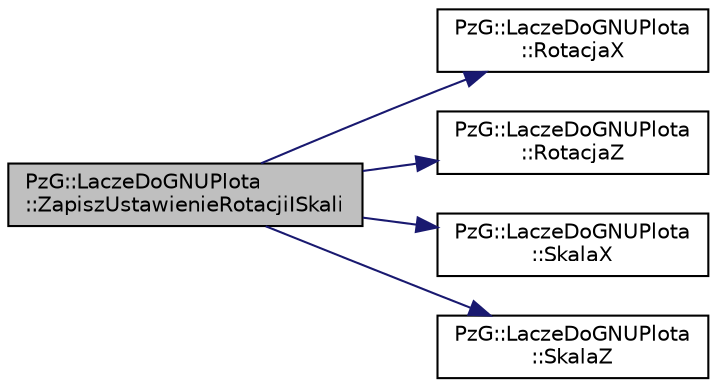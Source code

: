 digraph "PzG::LaczeDoGNUPlota::ZapiszUstawienieRotacjiISkali"
{
 // LATEX_PDF_SIZE
  edge [fontname="Helvetica",fontsize="10",labelfontname="Helvetica",labelfontsize="10"];
  node [fontname="Helvetica",fontsize="10",shape=record];
  rankdir="LR";
  Node1 [label="PzG::LaczeDoGNUPlota\l::ZapiszUstawienieRotacjiISkali",height=0.2,width=0.4,color="black", fillcolor="grey75", style="filled", fontcolor="black",tooltip="Tworzy polecenie ustawiające punkt obserwacji."];
  Node1 -> Node2 [color="midnightblue",fontsize="10",style="solid",fontname="Helvetica"];
  Node2 [label="PzG::LaczeDoGNUPlota\l::RotacjaX",height=0.2,width=0.4,color="black", fillcolor="white", style="filled",URL="$class_pz_g_1_1_lacze_do_g_n_u_plota.html#addf0b844f626f3f5220de70efcbbdbb3",tooltip="Wartość kąta rotacji względem osi OX."];
  Node1 -> Node3 [color="midnightblue",fontsize="10",style="solid",fontname="Helvetica"];
  Node3 [label="PzG::LaczeDoGNUPlota\l::RotacjaZ",height=0.2,width=0.4,color="black", fillcolor="white", style="filled",URL="$class_pz_g_1_1_lacze_do_g_n_u_plota.html#a9dac73754fab10644b287756003e9c79",tooltip="Wartość kąta rotacji względem osi OZ."];
  Node1 -> Node4 [color="midnightblue",fontsize="10",style="solid",fontname="Helvetica"];
  Node4 [label="PzG::LaczeDoGNUPlota\l::SkalaX",height=0.2,width=0.4,color="black", fillcolor="white", style="filled",URL="$class_pz_g_1_1_lacze_do_g_n_u_plota.html#a4b1eb252fd785a5aeff938e7b2dce2b1",tooltip="Udostępnia skalę dla osi OX."];
  Node1 -> Node5 [color="midnightblue",fontsize="10",style="solid",fontname="Helvetica"];
  Node5 [label="PzG::LaczeDoGNUPlota\l::SkalaZ",height=0.2,width=0.4,color="black", fillcolor="white", style="filled",URL="$class_pz_g_1_1_lacze_do_g_n_u_plota.html#a44f922ccbc508d6cd7809c669238dae3",tooltip="Udostępnia skalę dla osi OZ."];
}
